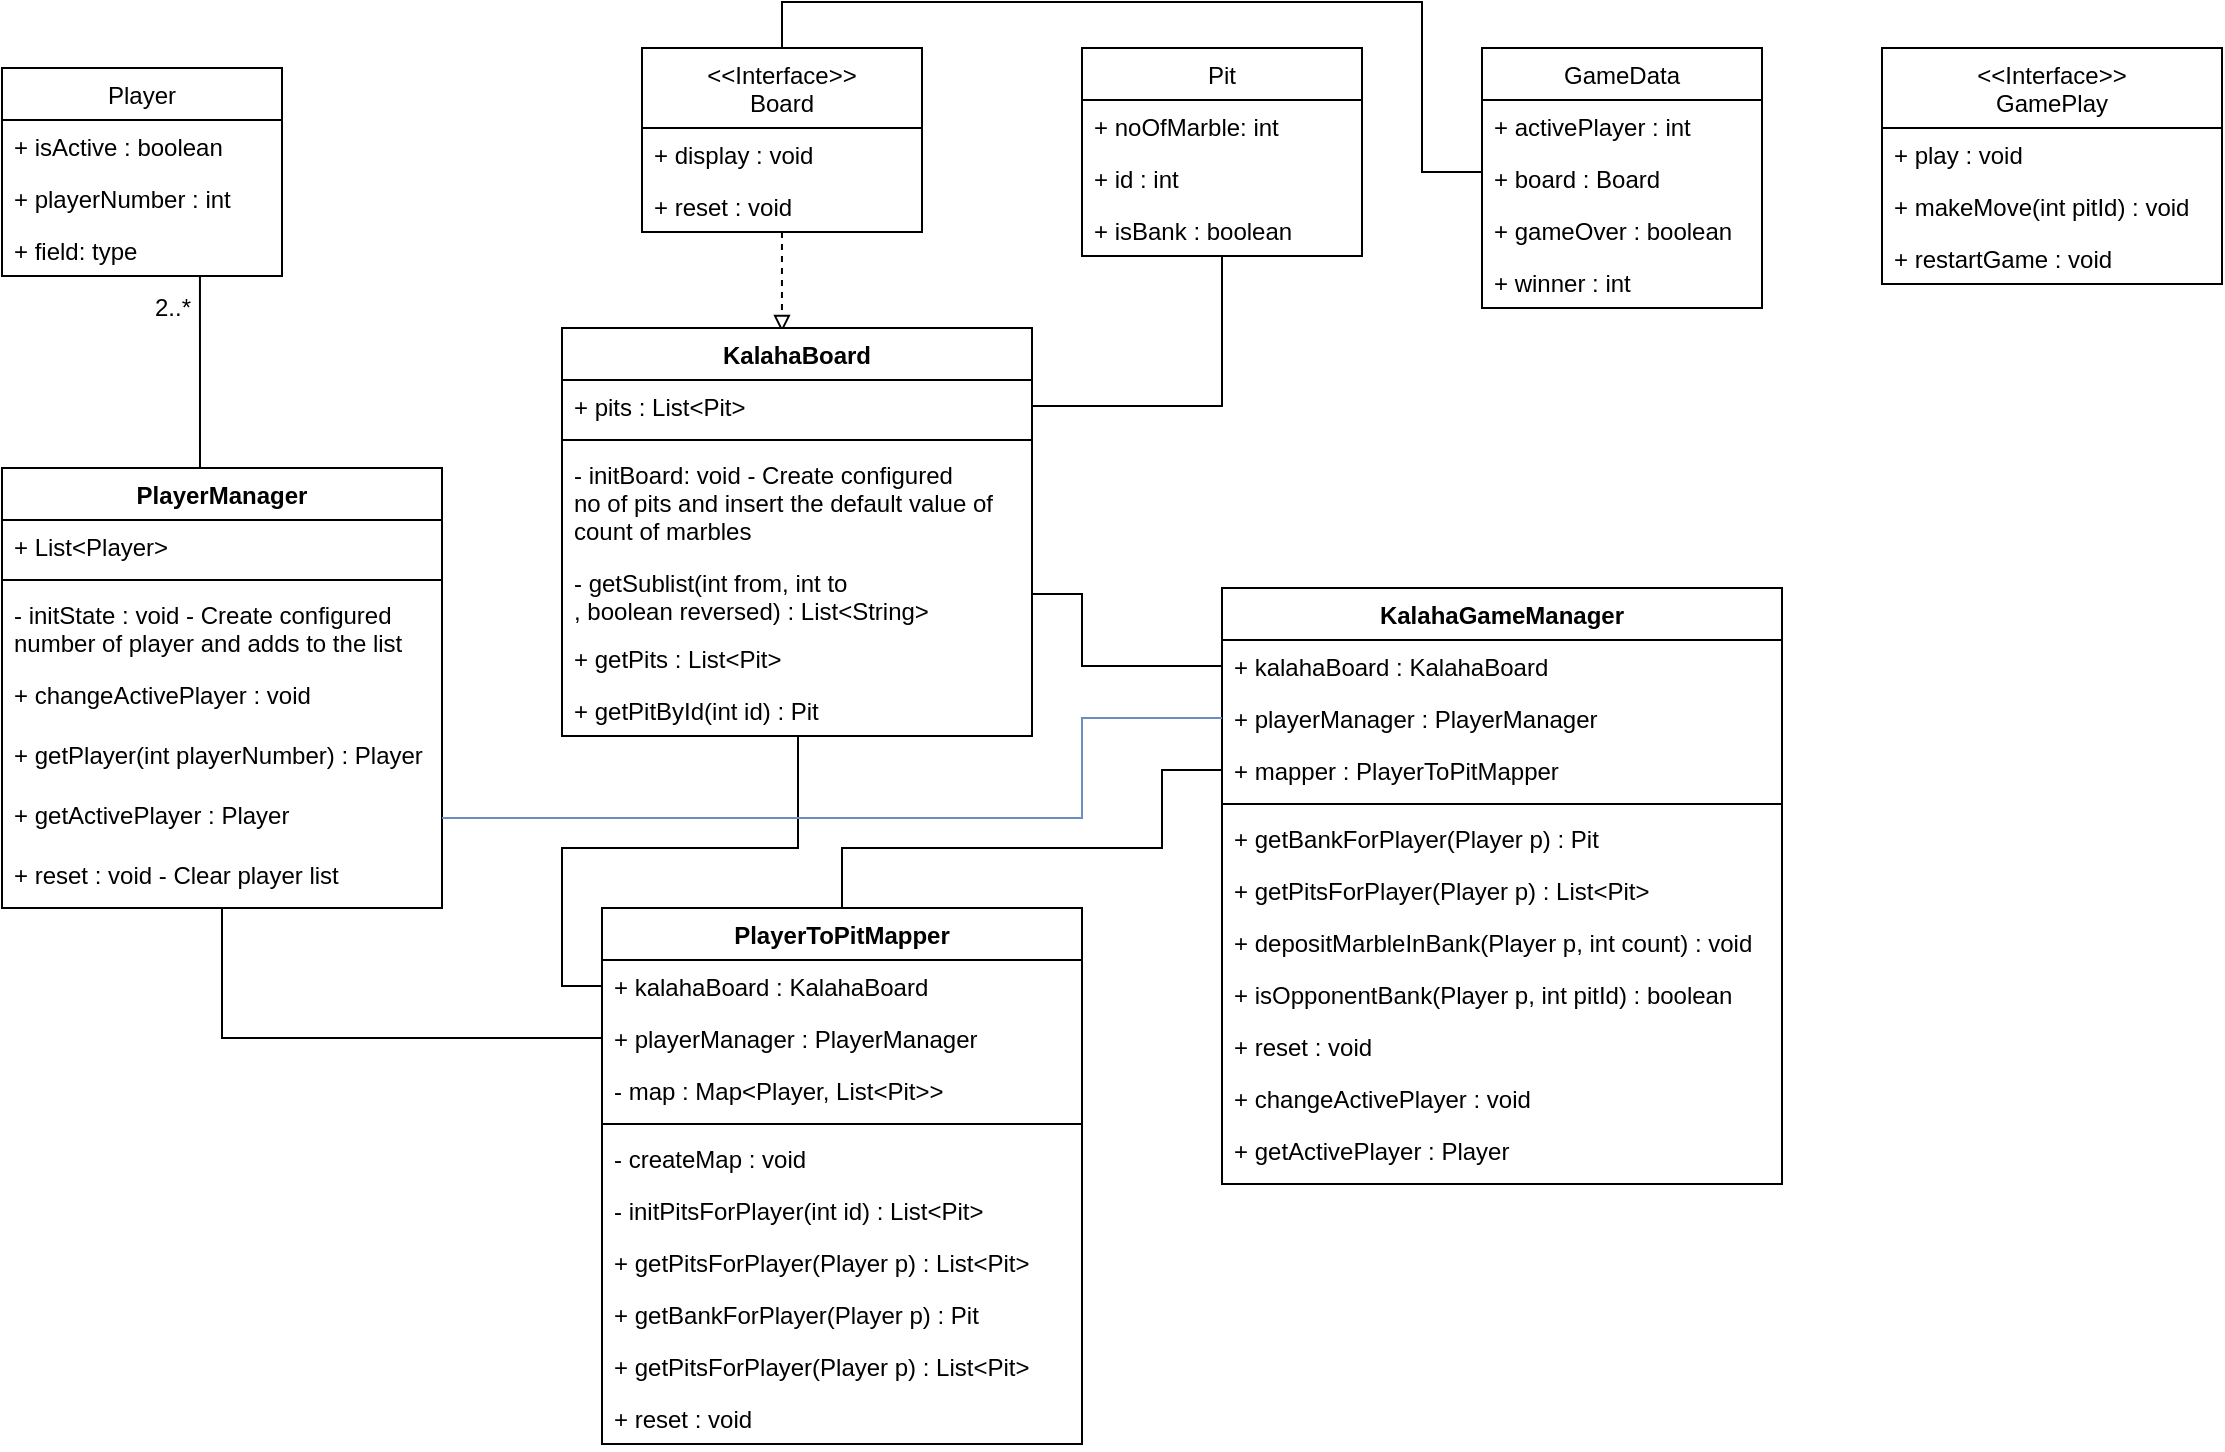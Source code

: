<mxfile version="14.1.3" type="github">
  <diagram id="1z8tBnPE8HUcG6SX-IKS" name="Page-1">
    <mxGraphModel dx="1426" dy="778" grid="1" gridSize="10" guides="1" tooltips="1" connect="1" arrows="1" fold="1" page="1" pageScale="1" pageWidth="1920" pageHeight="1200" math="0" shadow="0">
      <root>
        <mxCell id="0" />
        <mxCell id="1" parent="0" />
        <mxCell id="aZ0oGPoDtUR175sm9fd1-1" value="Pit" style="swimlane;fontStyle=0;childLayout=stackLayout;horizontal=1;startSize=26;fillColor=none;horizontalStack=0;resizeParent=1;resizeParentMax=0;resizeLast=0;collapsible=1;marginBottom=0;" parent="1" vertex="1">
          <mxGeometry x="560" y="40" width="140" height="104" as="geometry" />
        </mxCell>
        <mxCell id="aZ0oGPoDtUR175sm9fd1-2" value="+ noOfMarble: int" style="text;strokeColor=none;fillColor=none;align=left;verticalAlign=top;spacingLeft=4;spacingRight=4;overflow=hidden;rotatable=0;points=[[0,0.5],[1,0.5]];portConstraint=eastwest;" parent="aZ0oGPoDtUR175sm9fd1-1" vertex="1">
          <mxGeometry y="26" width="140" height="26" as="geometry" />
        </mxCell>
        <mxCell id="aZ0oGPoDtUR175sm9fd1-3" value="+ id : int" style="text;strokeColor=none;fillColor=none;align=left;verticalAlign=top;spacingLeft=4;spacingRight=4;overflow=hidden;rotatable=0;points=[[0,0.5],[1,0.5]];portConstraint=eastwest;" parent="aZ0oGPoDtUR175sm9fd1-1" vertex="1">
          <mxGeometry y="52" width="140" height="26" as="geometry" />
        </mxCell>
        <mxCell id="aZ0oGPoDtUR175sm9fd1-4" value="+ isBank : boolean" style="text;strokeColor=none;fillColor=none;align=left;verticalAlign=top;spacingLeft=4;spacingRight=4;overflow=hidden;rotatable=0;points=[[0,0.5],[1,0.5]];portConstraint=eastwest;" parent="aZ0oGPoDtUR175sm9fd1-1" vertex="1">
          <mxGeometry y="78" width="140" height="26" as="geometry" />
        </mxCell>
        <mxCell id="aZ0oGPoDtUR175sm9fd1-5" value="Player" style="swimlane;fontStyle=0;childLayout=stackLayout;horizontal=1;startSize=26;fillColor=none;horizontalStack=0;resizeParent=1;resizeParentMax=0;resizeLast=0;collapsible=1;marginBottom=0;" parent="1" vertex="1">
          <mxGeometry x="20" y="50" width="140" height="104" as="geometry" />
        </mxCell>
        <mxCell id="aZ0oGPoDtUR175sm9fd1-6" value="+ isActive : boolean" style="text;strokeColor=none;fillColor=none;align=left;verticalAlign=top;spacingLeft=4;spacingRight=4;overflow=hidden;rotatable=0;points=[[0,0.5],[1,0.5]];portConstraint=eastwest;" parent="aZ0oGPoDtUR175sm9fd1-5" vertex="1">
          <mxGeometry y="26" width="140" height="26" as="geometry" />
        </mxCell>
        <mxCell id="aZ0oGPoDtUR175sm9fd1-7" value="+ playerNumber : int" style="text;strokeColor=none;fillColor=none;align=left;verticalAlign=top;spacingLeft=4;spacingRight=4;overflow=hidden;rotatable=0;points=[[0,0.5],[1,0.5]];portConstraint=eastwest;" parent="aZ0oGPoDtUR175sm9fd1-5" vertex="1">
          <mxGeometry y="52" width="140" height="26" as="geometry" />
        </mxCell>
        <mxCell id="aZ0oGPoDtUR175sm9fd1-8" value="+ field: type" style="text;strokeColor=none;fillColor=none;align=left;verticalAlign=top;spacingLeft=4;spacingRight=4;overflow=hidden;rotatable=0;points=[[0,0.5],[1,0.5]];portConstraint=eastwest;" parent="aZ0oGPoDtUR175sm9fd1-5" vertex="1">
          <mxGeometry y="78" width="140" height="26" as="geometry" />
        </mxCell>
        <mxCell id="aZ0oGPoDtUR175sm9fd1-17" value="PlayerManager" style="swimlane;fontStyle=1;align=center;verticalAlign=top;childLayout=stackLayout;horizontal=1;startSize=26;horizontalStack=0;resizeParent=1;resizeParentMax=0;resizeLast=0;collapsible=1;marginBottom=0;" parent="1" vertex="1">
          <mxGeometry x="20" y="250" width="220" height="220" as="geometry" />
        </mxCell>
        <mxCell id="aZ0oGPoDtUR175sm9fd1-18" value="+ List&lt;Player&gt;" style="text;strokeColor=none;fillColor=none;align=left;verticalAlign=top;spacingLeft=4;spacingRight=4;overflow=hidden;rotatable=0;points=[[0,0.5],[1,0.5]];portConstraint=eastwest;" parent="aZ0oGPoDtUR175sm9fd1-17" vertex="1">
          <mxGeometry y="26" width="220" height="26" as="geometry" />
        </mxCell>
        <mxCell id="aZ0oGPoDtUR175sm9fd1-19" value="" style="line;strokeWidth=1;fillColor=none;align=left;verticalAlign=middle;spacingTop=-1;spacingLeft=3;spacingRight=3;rotatable=0;labelPosition=right;points=[];portConstraint=eastwest;" parent="aZ0oGPoDtUR175sm9fd1-17" vertex="1">
          <mxGeometry y="52" width="220" height="8" as="geometry" />
        </mxCell>
        <mxCell id="26quY8ARz-pxYzHnNiCL-6" value="- initState : void - Create configured&#xa;number of player and adds to the list" style="text;strokeColor=none;fillColor=none;align=left;verticalAlign=top;spacingLeft=4;spacingRight=4;overflow=hidden;rotatable=0;points=[[0,0.5],[1,0.5]];portConstraint=eastwest;" vertex="1" parent="aZ0oGPoDtUR175sm9fd1-17">
          <mxGeometry y="60" width="220" height="40" as="geometry" />
        </mxCell>
        <mxCell id="aZ0oGPoDtUR175sm9fd1-20" value="+ changeActivePlayer : void&#xa;" style="text;strokeColor=none;fillColor=none;align=left;verticalAlign=top;spacingLeft=4;spacingRight=4;overflow=hidden;rotatable=0;points=[[0,0.5],[1,0.5]];portConstraint=eastwest;rounded=0;" parent="aZ0oGPoDtUR175sm9fd1-17" vertex="1">
          <mxGeometry y="100" width="220" height="30" as="geometry" />
        </mxCell>
        <mxCell id="26quY8ARz-pxYzHnNiCL-9" value="+ getPlayer(int playerNumber) : Player&#xa;" style="text;strokeColor=none;fillColor=none;align=left;verticalAlign=top;spacingLeft=4;spacingRight=4;overflow=hidden;rotatable=0;points=[[0,0.5],[1,0.5]];portConstraint=eastwest;rounded=0;" vertex="1" parent="aZ0oGPoDtUR175sm9fd1-17">
          <mxGeometry y="130" width="220" height="30" as="geometry" />
        </mxCell>
        <mxCell id="26quY8ARz-pxYzHnNiCL-11" value="+ getActivePlayer : Player&#xa;" style="text;strokeColor=none;fillColor=none;align=left;verticalAlign=top;spacingLeft=4;spacingRight=4;overflow=hidden;rotatable=0;points=[[0,0.5],[1,0.5]];portConstraint=eastwest;rounded=0;" vertex="1" parent="aZ0oGPoDtUR175sm9fd1-17">
          <mxGeometry y="160" width="220" height="30" as="geometry" />
        </mxCell>
        <mxCell id="26quY8ARz-pxYzHnNiCL-10" value="+ reset : void - Clear player list" style="text;strokeColor=none;fillColor=none;align=left;verticalAlign=top;spacingLeft=4;spacingRight=4;overflow=hidden;rotatable=0;points=[[0,0.5],[1,0.5]];portConstraint=eastwest;rounded=0;" vertex="1" parent="aZ0oGPoDtUR175sm9fd1-17">
          <mxGeometry y="190" width="220" height="30" as="geometry" />
        </mxCell>
        <mxCell id="26quY8ARz-pxYzHnNiCL-7" value="&lt;br&gt;&lt;br&gt;&lt;br&gt;&lt;br&gt;&lt;br&gt;" style="text;html=1;align=center;verticalAlign=middle;resizable=0;points=[];autosize=1;" vertex="1" parent="1">
          <mxGeometry x="670" y="300" width="20" height="80" as="geometry" />
        </mxCell>
        <mxCell id="26quY8ARz-pxYzHnNiCL-19" value="" style="group" vertex="1" connectable="0" parent="1">
          <mxGeometry x="80" y="160" width="40" height="90" as="geometry" />
        </mxCell>
        <mxCell id="26quY8ARz-pxYzHnNiCL-16" style="edgeStyle=orthogonalEdgeStyle;rounded=0;orthogonalLoop=1;jettySize=auto;html=1;exitX=0.5;exitY=0;exitDx=0;exitDy=0;endArrow=none;endFill=0;entryX=0.707;entryY=1;entryDx=0;entryDy=0;entryPerimeter=0;strokeWidth=1;" edge="1" parent="26quY8ARz-pxYzHnNiCL-19" source="aZ0oGPoDtUR175sm9fd1-17" target="aZ0oGPoDtUR175sm9fd1-8">
          <mxGeometry relative="1" as="geometry">
            <mxPoint x="200" y="10" as="targetPoint" />
            <Array as="points">
              <mxPoint x="10" y="90" />
              <mxPoint y="90" />
            </Array>
          </mxGeometry>
        </mxCell>
        <mxCell id="26quY8ARz-pxYzHnNiCL-17" value="2..*" style="text;html=1;align=center;verticalAlign=middle;resizable=0;points=[];autosize=1;" vertex="1" parent="26quY8ARz-pxYzHnNiCL-19">
          <mxGeometry x="10" width="30" height="20" as="geometry" />
        </mxCell>
        <mxCell id="26quY8ARz-pxYzHnNiCL-20" value="" style="group" vertex="1" connectable="0" parent="1">
          <mxGeometry x="300" y="40" width="280" height="344" as="geometry" />
        </mxCell>
        <mxCell id="26quY8ARz-pxYzHnNiCL-60" style="edgeStyle=orthogonalEdgeStyle;rounded=0;orthogonalLoop=1;jettySize=auto;html=1;entryX=0.468;entryY=0.01;entryDx=0;entryDy=0;entryPerimeter=0;endArrow=block;endFill=0;strokeWidth=1;dashed=1;" edge="1" parent="26quY8ARz-pxYzHnNiCL-20" source="26quY8ARz-pxYzHnNiCL-1" target="26quY8ARz-pxYzHnNiCL-51">
          <mxGeometry relative="1" as="geometry" />
        </mxCell>
        <mxCell id="26quY8ARz-pxYzHnNiCL-1" value="&lt;&lt;Interface&gt;&gt;&#xa;Board" style="swimlane;fontStyle=0;childLayout=stackLayout;horizontal=1;startSize=40;fillColor=none;horizontalStack=0;resizeParent=1;resizeParentMax=0;resizeLast=0;collapsible=1;marginBottom=0;rounded=0;" vertex="1" parent="26quY8ARz-pxYzHnNiCL-20">
          <mxGeometry x="40" width="140" height="92" as="geometry" />
        </mxCell>
        <mxCell id="26quY8ARz-pxYzHnNiCL-2" value="+ display : void" style="text;strokeColor=none;fillColor=none;align=left;verticalAlign=top;spacingLeft=4;spacingRight=4;overflow=hidden;rotatable=0;points=[[0,0.5],[1,0.5]];portConstraint=eastwest;" vertex="1" parent="26quY8ARz-pxYzHnNiCL-1">
          <mxGeometry y="40" width="140" height="26" as="geometry" />
        </mxCell>
        <mxCell id="26quY8ARz-pxYzHnNiCL-3" value="+ reset : void" style="text;strokeColor=none;fillColor=none;align=left;verticalAlign=top;spacingLeft=4;spacingRight=4;overflow=hidden;rotatable=0;points=[[0,0.5],[1,0.5]];portConstraint=eastwest;" vertex="1" parent="26quY8ARz-pxYzHnNiCL-1">
          <mxGeometry y="66" width="140" height="26" as="geometry" />
        </mxCell>
        <mxCell id="26quY8ARz-pxYzHnNiCL-51" value="KalahaBoard" style="swimlane;fontStyle=1;align=center;verticalAlign=top;childLayout=stackLayout;horizontal=1;startSize=26;horizontalStack=0;resizeParent=1;resizeParentMax=0;resizeLast=0;collapsible=1;marginBottom=0;rounded=0;" vertex="1" parent="26quY8ARz-pxYzHnNiCL-20">
          <mxGeometry y="140" width="235" height="204" as="geometry" />
        </mxCell>
        <mxCell id="26quY8ARz-pxYzHnNiCL-52" value="+ pits : List&lt;Pit&gt;" style="text;strokeColor=none;fillColor=none;align=left;verticalAlign=top;spacingLeft=4;spacingRight=4;overflow=hidden;rotatable=0;points=[[0,0.5],[1,0.5]];portConstraint=eastwest;" vertex="1" parent="26quY8ARz-pxYzHnNiCL-51">
          <mxGeometry y="26" width="235" height="26" as="geometry" />
        </mxCell>
        <mxCell id="26quY8ARz-pxYzHnNiCL-53" value="" style="line;strokeWidth=1;fillColor=none;align=left;verticalAlign=middle;spacingTop=-1;spacingLeft=3;spacingRight=3;rotatable=0;labelPosition=right;points=[];portConstraint=eastwest;" vertex="1" parent="26quY8ARz-pxYzHnNiCL-51">
          <mxGeometry y="52" width="235" height="8" as="geometry" />
        </mxCell>
        <mxCell id="26quY8ARz-pxYzHnNiCL-13" value="- initBoard: void - Create configured &#xa;no of pits and insert the default value of&#xa;count of marbles" style="text;strokeColor=none;fillColor=none;align=left;verticalAlign=top;spacingLeft=4;spacingRight=4;overflow=hidden;rotatable=0;points=[[0,0.5],[1,0.5]];portConstraint=eastwest;" vertex="1" parent="26quY8ARz-pxYzHnNiCL-51">
          <mxGeometry y="60" width="235" height="54" as="geometry" />
        </mxCell>
        <mxCell id="26quY8ARz-pxYzHnNiCL-23" value="- getSublist(int from, int to&#xa;, boolean reversed) : List&lt;String&gt;" style="text;strokeColor=none;fillColor=none;align=left;verticalAlign=top;spacingLeft=4;spacingRight=4;overflow=hidden;rotatable=0;points=[[0,0.5],[1,0.5]];portConstraint=eastwest;" vertex="1" parent="26quY8ARz-pxYzHnNiCL-51">
          <mxGeometry y="114" width="235" height="38" as="geometry" />
        </mxCell>
        <mxCell id="26quY8ARz-pxYzHnNiCL-18" value="+ getPits : List&lt;Pit&gt;" style="text;strokeColor=none;fillColor=none;align=left;verticalAlign=top;spacingLeft=4;spacingRight=4;overflow=hidden;rotatable=0;points=[[0,0.5],[1,0.5]];portConstraint=eastwest;" vertex="1" parent="26quY8ARz-pxYzHnNiCL-51">
          <mxGeometry y="152" width="235" height="26" as="geometry" />
        </mxCell>
        <mxCell id="26quY8ARz-pxYzHnNiCL-14" value="+ getPitById(int id) : Pit" style="text;strokeColor=none;fillColor=none;align=left;verticalAlign=top;spacingLeft=4;spacingRight=4;overflow=hidden;rotatable=0;points=[[0,0.5],[1,0.5]];portConstraint=eastwest;" vertex="1" parent="26quY8ARz-pxYzHnNiCL-51">
          <mxGeometry y="178" width="235" height="26" as="geometry" />
        </mxCell>
        <mxCell id="26quY8ARz-pxYzHnNiCL-21" style="edgeStyle=orthogonalEdgeStyle;rounded=0;orthogonalLoop=1;jettySize=auto;html=1;exitX=1;exitY=0.5;exitDx=0;exitDy=0;endArrow=none;endFill=0;strokeWidth=1;" edge="1" parent="1" source="26quY8ARz-pxYzHnNiCL-52" target="aZ0oGPoDtUR175sm9fd1-1">
          <mxGeometry relative="1" as="geometry">
            <mxPoint x="630" y="150" as="targetPoint" />
          </mxGeometry>
        </mxCell>
        <mxCell id="xh2JLI1epuZdckL_BKK_-23" style="edgeStyle=orthogonalEdgeStyle;rounded=0;orthogonalLoop=1;jettySize=auto;html=1;exitX=0.5;exitY=0;exitDx=0;exitDy=0;entryX=0;entryY=0.5;entryDx=0;entryDy=0;endArrow=none;endFill=0;strokeWidth=1;" edge="1" parent="1" source="26quY8ARz-pxYzHnNiCL-28" target="xh2JLI1epuZdckL_BKK_-11">
          <mxGeometry relative="1" as="geometry">
            <Array as="points">
              <mxPoint x="440" y="440" />
              <mxPoint x="600" y="440" />
              <mxPoint x="600" y="401" />
            </Array>
          </mxGeometry>
        </mxCell>
        <mxCell id="26quY8ARz-pxYzHnNiCL-28" value="PlayerToPitMapper" style="swimlane;fontStyle=1;align=center;verticalAlign=top;childLayout=stackLayout;horizontal=1;startSize=26;horizontalStack=0;resizeParent=1;resizeParentMax=0;resizeLast=0;collapsible=1;marginBottom=0;rounded=0;" vertex="1" parent="1">
          <mxGeometry x="320" y="470" width="240" height="268" as="geometry" />
        </mxCell>
        <mxCell id="26quY8ARz-pxYzHnNiCL-29" value="+ kalahaBoard : KalahaBoard" style="text;strokeColor=none;fillColor=none;align=left;verticalAlign=top;spacingLeft=4;spacingRight=4;overflow=hidden;rotatable=0;points=[[0,0.5],[1,0.5]];portConstraint=eastwest;" vertex="1" parent="26quY8ARz-pxYzHnNiCL-28">
          <mxGeometry y="26" width="240" height="26" as="geometry" />
        </mxCell>
        <mxCell id="26quY8ARz-pxYzHnNiCL-26" value="+ playerManager : PlayerManager" style="text;strokeColor=none;fillColor=none;align=left;verticalAlign=top;spacingLeft=4;spacingRight=4;overflow=hidden;rotatable=0;points=[[0,0.5],[1,0.5]];portConstraint=eastwest;" vertex="1" parent="26quY8ARz-pxYzHnNiCL-28">
          <mxGeometry y="52" width="240" height="26" as="geometry" />
        </mxCell>
        <mxCell id="26quY8ARz-pxYzHnNiCL-27" value="- map : Map&lt;Player, List&lt;Pit&gt;&gt;" style="text;strokeColor=none;fillColor=none;align=left;verticalAlign=top;spacingLeft=4;spacingRight=4;overflow=hidden;rotatable=0;points=[[0,0.5],[1,0.5]];portConstraint=eastwest;" vertex="1" parent="26quY8ARz-pxYzHnNiCL-28">
          <mxGeometry y="78" width="240" height="26" as="geometry" />
        </mxCell>
        <mxCell id="26quY8ARz-pxYzHnNiCL-30" value="" style="line;strokeWidth=1;fillColor=none;align=left;verticalAlign=middle;spacingTop=-1;spacingLeft=3;spacingRight=3;rotatable=0;labelPosition=right;points=[];portConstraint=eastwest;" vertex="1" parent="26quY8ARz-pxYzHnNiCL-28">
          <mxGeometry y="104" width="240" height="8" as="geometry" />
        </mxCell>
        <mxCell id="26quY8ARz-pxYzHnNiCL-31" value="- createMap : void" style="text;strokeColor=none;fillColor=none;align=left;verticalAlign=top;spacingLeft=4;spacingRight=4;overflow=hidden;rotatable=0;points=[[0,0.5],[1,0.5]];portConstraint=eastwest;" vertex="1" parent="26quY8ARz-pxYzHnNiCL-28">
          <mxGeometry y="112" width="240" height="26" as="geometry" />
        </mxCell>
        <mxCell id="26quY8ARz-pxYzHnNiCL-39" value="- initPitsForPlayer(int id) : List&lt;Pit&gt;" style="text;strokeColor=none;fillColor=none;align=left;verticalAlign=top;spacingLeft=4;spacingRight=4;overflow=hidden;rotatable=0;points=[[0,0.5],[1,0.5]];portConstraint=eastwest;" vertex="1" parent="26quY8ARz-pxYzHnNiCL-28">
          <mxGeometry y="138" width="240" height="26" as="geometry" />
        </mxCell>
        <mxCell id="26quY8ARz-pxYzHnNiCL-40" value="+ getPitsForPlayer(Player p) : List&lt;Pit&gt;" style="text;strokeColor=none;fillColor=none;align=left;verticalAlign=top;spacingLeft=4;spacingRight=4;overflow=hidden;rotatable=0;points=[[0,0.5],[1,0.5]];portConstraint=eastwest;" vertex="1" parent="26quY8ARz-pxYzHnNiCL-28">
          <mxGeometry y="164" width="240" height="26" as="geometry" />
        </mxCell>
        <mxCell id="26quY8ARz-pxYzHnNiCL-42" value="+ getBankForPlayer(Player p) : Pit" style="text;strokeColor=none;fillColor=none;align=left;verticalAlign=top;spacingLeft=4;spacingRight=4;overflow=hidden;rotatable=0;points=[[0,0.5],[1,0.5]];portConstraint=eastwest;" vertex="1" parent="26quY8ARz-pxYzHnNiCL-28">
          <mxGeometry y="190" width="240" height="26" as="geometry" />
        </mxCell>
        <mxCell id="26quY8ARz-pxYzHnNiCL-41" value="+ getPitsForPlayer(Player p) : List&lt;Pit&gt;" style="text;strokeColor=none;fillColor=none;align=left;verticalAlign=top;spacingLeft=4;spacingRight=4;overflow=hidden;rotatable=0;points=[[0,0.5],[1,0.5]];portConstraint=eastwest;" vertex="1" parent="26quY8ARz-pxYzHnNiCL-28">
          <mxGeometry y="216" width="240" height="26" as="geometry" />
        </mxCell>
        <mxCell id="26quY8ARz-pxYzHnNiCL-43" value="+ reset : void" style="text;strokeColor=none;fillColor=none;align=left;verticalAlign=top;spacingLeft=4;spacingRight=4;overflow=hidden;rotatable=0;points=[[0,0.5],[1,0.5]];portConstraint=eastwest;" vertex="1" parent="26quY8ARz-pxYzHnNiCL-28">
          <mxGeometry y="242" width="240" height="26" as="geometry" />
        </mxCell>
        <mxCell id="26quY8ARz-pxYzHnNiCL-44" style="edgeStyle=orthogonalEdgeStyle;rounded=0;orthogonalLoop=1;jettySize=auto;html=1;exitX=0;exitY=0.5;exitDx=0;exitDy=0;endArrow=none;endFill=0;strokeWidth=1;" edge="1" parent="1" source="26quY8ARz-pxYzHnNiCL-26" target="aZ0oGPoDtUR175sm9fd1-17">
          <mxGeometry relative="1" as="geometry" />
        </mxCell>
        <mxCell id="26quY8ARz-pxYzHnNiCL-46" style="edgeStyle=orthogonalEdgeStyle;rounded=0;orthogonalLoop=1;jettySize=auto;html=1;endArrow=none;endFill=0;strokeWidth=1;" edge="1" parent="1" source="26quY8ARz-pxYzHnNiCL-29" target="26quY8ARz-pxYzHnNiCL-51">
          <mxGeometry relative="1" as="geometry">
            <mxPoint x="407" y="400" as="targetPoint" />
            <Array as="points">
              <mxPoint x="300" y="509" />
              <mxPoint x="300" y="440" />
              <mxPoint x="418" y="440" />
            </Array>
          </mxGeometry>
        </mxCell>
        <mxCell id="26quY8ARz-pxYzHnNiCL-55" value="&lt;&lt;Interface&gt;&gt;&#xa;GamePlay" style="swimlane;fontStyle=0;childLayout=stackLayout;horizontal=1;startSize=40;fillColor=none;horizontalStack=0;resizeParent=1;resizeParentMax=0;resizeLast=0;collapsible=1;marginBottom=0;rounded=0;" vertex="1" parent="1">
          <mxGeometry x="960" y="40" width="170" height="118" as="geometry" />
        </mxCell>
        <mxCell id="26quY8ARz-pxYzHnNiCL-56" value="+ play : void" style="text;strokeColor=none;fillColor=none;align=left;verticalAlign=top;spacingLeft=4;spacingRight=4;overflow=hidden;rotatable=0;points=[[0,0.5],[1,0.5]];portConstraint=eastwest;" vertex="1" parent="26quY8ARz-pxYzHnNiCL-55">
          <mxGeometry y="40" width="170" height="26" as="geometry" />
        </mxCell>
        <mxCell id="26quY8ARz-pxYzHnNiCL-57" value="+ makeMove(int pitId) : void" style="text;strokeColor=none;fillColor=none;align=left;verticalAlign=top;spacingLeft=4;spacingRight=4;overflow=hidden;rotatable=0;points=[[0,0.5],[1,0.5]];portConstraint=eastwest;" vertex="1" parent="26quY8ARz-pxYzHnNiCL-55">
          <mxGeometry y="66" width="170" height="26" as="geometry" />
        </mxCell>
        <mxCell id="26quY8ARz-pxYzHnNiCL-58" value="+ restartGame : void" style="text;strokeColor=none;fillColor=none;align=left;verticalAlign=top;spacingLeft=4;spacingRight=4;overflow=hidden;rotatable=0;points=[[0,0.5],[1,0.5]];portConstraint=eastwest;" vertex="1" parent="26quY8ARz-pxYzHnNiCL-55">
          <mxGeometry y="92" width="170" height="26" as="geometry" />
        </mxCell>
        <mxCell id="xh2JLI1epuZdckL_BKK_-1" value="GameData" style="swimlane;fontStyle=0;childLayout=stackLayout;horizontal=1;startSize=26;fillColor=none;horizontalStack=0;resizeParent=1;resizeParentMax=0;resizeLast=0;collapsible=1;marginBottom=0;rounded=0;" vertex="1" parent="1">
          <mxGeometry x="760" y="40" width="140" height="130" as="geometry" />
        </mxCell>
        <mxCell id="xh2JLI1epuZdckL_BKK_-2" value="+ activePlayer : int" style="text;strokeColor=none;fillColor=none;align=left;verticalAlign=top;spacingLeft=4;spacingRight=4;overflow=hidden;rotatable=0;points=[[0,0.5],[1,0.5]];portConstraint=eastwest;" vertex="1" parent="xh2JLI1epuZdckL_BKK_-1">
          <mxGeometry y="26" width="140" height="26" as="geometry" />
        </mxCell>
        <mxCell id="xh2JLI1epuZdckL_BKK_-3" value="+ board : Board" style="text;strokeColor=none;fillColor=none;align=left;verticalAlign=top;spacingLeft=4;spacingRight=4;overflow=hidden;rotatable=0;points=[[0,0.5],[1,0.5]];portConstraint=eastwest;" vertex="1" parent="xh2JLI1epuZdckL_BKK_-1">
          <mxGeometry y="52" width="140" height="26" as="geometry" />
        </mxCell>
        <mxCell id="xh2JLI1epuZdckL_BKK_-4" value="+ gameOver : boolean" style="text;strokeColor=none;fillColor=none;align=left;verticalAlign=top;spacingLeft=4;spacingRight=4;overflow=hidden;rotatable=0;points=[[0,0.5],[1,0.5]];portConstraint=eastwest;" vertex="1" parent="xh2JLI1epuZdckL_BKK_-1">
          <mxGeometry y="78" width="140" height="26" as="geometry" />
        </mxCell>
        <mxCell id="xh2JLI1epuZdckL_BKK_-5" value="+ winner : int" style="text;strokeColor=none;fillColor=none;align=left;verticalAlign=top;spacingLeft=4;spacingRight=4;overflow=hidden;rotatable=0;points=[[0,0.5],[1,0.5]];portConstraint=eastwest;" vertex="1" parent="xh2JLI1epuZdckL_BKK_-1">
          <mxGeometry y="104" width="140" height="26" as="geometry" />
        </mxCell>
        <mxCell id="xh2JLI1epuZdckL_BKK_-6" style="edgeStyle=orthogonalEdgeStyle;rounded=0;orthogonalLoop=1;jettySize=auto;html=1;entryX=0;entryY=0.5;entryDx=0;entryDy=0;endArrow=none;endFill=0;strokeWidth=1;" edge="1" parent="1" source="26quY8ARz-pxYzHnNiCL-1" target="xh2JLI1epuZdckL_BKK_-3">
          <mxGeometry x="220" y="17" as="geometry">
            <Array as="points">
              <mxPoint x="410" y="17" />
              <mxPoint x="730" y="17" />
              <mxPoint x="730" y="102" />
            </Array>
          </mxGeometry>
        </mxCell>
        <mxCell id="xh2JLI1epuZdckL_BKK_-8" value="KalahaGameManager" style="swimlane;fontStyle=1;align=center;verticalAlign=top;childLayout=stackLayout;horizontal=1;startSize=26;horizontalStack=0;resizeParent=1;resizeParentMax=0;resizeLast=0;collapsible=1;marginBottom=0;rounded=0;" vertex="1" parent="1">
          <mxGeometry x="630" y="310" width="280" height="298" as="geometry" />
        </mxCell>
        <mxCell id="xh2JLI1epuZdckL_BKK_-9" value="+ kalahaBoard : KalahaBoard" style="text;strokeColor=none;fillColor=none;align=left;verticalAlign=top;spacingLeft=4;spacingRight=4;overflow=hidden;rotatable=0;points=[[0,0.5],[1,0.5]];portConstraint=eastwest;" vertex="1" parent="xh2JLI1epuZdckL_BKK_-8">
          <mxGeometry y="26" width="280" height="26" as="geometry" />
        </mxCell>
        <mxCell id="xh2JLI1epuZdckL_BKK_-10" value="+ playerManager : PlayerManager" style="text;strokeColor=none;fillColor=none;align=left;verticalAlign=top;spacingLeft=4;spacingRight=4;overflow=hidden;rotatable=0;points=[[0,0.5],[1,0.5]];portConstraint=eastwest;" vertex="1" parent="xh2JLI1epuZdckL_BKK_-8">
          <mxGeometry y="52" width="280" height="26" as="geometry" />
        </mxCell>
        <mxCell id="xh2JLI1epuZdckL_BKK_-11" value="+ mapper : PlayerToPitMapper" style="text;strokeColor=none;fillColor=none;align=left;verticalAlign=top;spacingLeft=4;spacingRight=4;overflow=hidden;rotatable=0;points=[[0,0.5],[1,0.5]];portConstraint=eastwest;" vertex="1" parent="xh2JLI1epuZdckL_BKK_-8">
          <mxGeometry y="78" width="280" height="26" as="geometry" />
        </mxCell>
        <mxCell id="xh2JLI1epuZdckL_BKK_-12" value="" style="line;strokeWidth=1;fillColor=none;align=left;verticalAlign=middle;spacingTop=-1;spacingLeft=3;spacingRight=3;rotatable=0;labelPosition=right;points=[];portConstraint=eastwest;" vertex="1" parent="xh2JLI1epuZdckL_BKK_-8">
          <mxGeometry y="104" width="280" height="8" as="geometry" />
        </mxCell>
        <mxCell id="xh2JLI1epuZdckL_BKK_-16" value="+ getBankForPlayer(Player p) : Pit" style="text;strokeColor=none;fillColor=none;align=left;verticalAlign=top;spacingLeft=4;spacingRight=4;overflow=hidden;rotatable=0;points=[[0,0.5],[1,0.5]];portConstraint=eastwest;" vertex="1" parent="xh2JLI1epuZdckL_BKK_-8">
          <mxGeometry y="112" width="280" height="26" as="geometry" />
        </mxCell>
        <mxCell id="xh2JLI1epuZdckL_BKK_-15" value="+ getPitsForPlayer(Player p) : List&lt;Pit&gt;" style="text;strokeColor=none;fillColor=none;align=left;verticalAlign=top;spacingLeft=4;spacingRight=4;overflow=hidden;rotatable=0;points=[[0,0.5],[1,0.5]];portConstraint=eastwest;" vertex="1" parent="xh2JLI1epuZdckL_BKK_-8">
          <mxGeometry y="138" width="280" height="26" as="geometry" />
        </mxCell>
        <mxCell id="xh2JLI1epuZdckL_BKK_-13" value="+ depositMarbleInBank(Player p, int count) : void" style="text;strokeColor=none;fillColor=none;align=left;verticalAlign=top;spacingLeft=4;spacingRight=4;overflow=hidden;rotatable=0;points=[[0,0.5],[1,0.5]];portConstraint=eastwest;" vertex="1" parent="xh2JLI1epuZdckL_BKK_-8">
          <mxGeometry y="164" width="280" height="26" as="geometry" />
        </mxCell>
        <mxCell id="xh2JLI1epuZdckL_BKK_-14" value="+ isOpponentBank(Player p, int pitId) : boolean" style="text;strokeColor=none;fillColor=none;align=left;verticalAlign=top;spacingLeft=4;spacingRight=4;overflow=hidden;rotatable=0;points=[[0,0.5],[1,0.5]];portConstraint=eastwest;" vertex="1" parent="xh2JLI1epuZdckL_BKK_-8">
          <mxGeometry y="190" width="280" height="26" as="geometry" />
        </mxCell>
        <mxCell id="xh2JLI1epuZdckL_BKK_-18" value="+ reset : void" style="text;strokeColor=none;fillColor=none;align=left;verticalAlign=top;spacingLeft=4;spacingRight=4;overflow=hidden;rotatable=0;points=[[0,0.5],[1,0.5]];portConstraint=eastwest;" vertex="1" parent="xh2JLI1epuZdckL_BKK_-8">
          <mxGeometry y="216" width="280" height="26" as="geometry" />
        </mxCell>
        <mxCell id="xh2JLI1epuZdckL_BKK_-17" value="+ changeActivePlayer : void" style="text;strokeColor=none;fillColor=none;align=left;verticalAlign=top;spacingLeft=4;spacingRight=4;overflow=hidden;rotatable=0;points=[[0,0.5],[1,0.5]];portConstraint=eastwest;" vertex="1" parent="xh2JLI1epuZdckL_BKK_-8">
          <mxGeometry y="242" width="280" height="26" as="geometry" />
        </mxCell>
        <mxCell id="xh2JLI1epuZdckL_BKK_-19" value="+ getActivePlayer : Player&#xa;" style="text;strokeColor=none;fillColor=none;align=left;verticalAlign=top;spacingLeft=4;spacingRight=4;overflow=hidden;rotatable=0;points=[[0,0.5],[1,0.5]];portConstraint=eastwest;rounded=0;" vertex="1" parent="xh2JLI1epuZdckL_BKK_-8">
          <mxGeometry y="268" width="280" height="30" as="geometry" />
        </mxCell>
        <mxCell id="xh2JLI1epuZdckL_BKK_-21" style="edgeStyle=orthogonalEdgeStyle;rounded=0;orthogonalLoop=1;jettySize=auto;html=1;exitX=1;exitY=0.5;exitDx=0;exitDy=0;entryX=0;entryY=0.5;entryDx=0;entryDy=0;endArrow=none;endFill=0;strokeWidth=1;" edge="1" parent="1" source="26quY8ARz-pxYzHnNiCL-23" target="xh2JLI1epuZdckL_BKK_-9">
          <mxGeometry relative="1" as="geometry">
            <Array as="points">
              <mxPoint x="560" y="313" />
              <mxPoint x="560" y="349" />
            </Array>
          </mxGeometry>
        </mxCell>
        <mxCell id="xh2JLI1epuZdckL_BKK_-22" style="edgeStyle=orthogonalEdgeStyle;rounded=0;orthogonalLoop=1;jettySize=auto;html=1;exitX=1;exitY=0.5;exitDx=0;exitDy=0;entryX=0;entryY=0.5;entryDx=0;entryDy=0;endArrow=none;endFill=0;strokeWidth=1;fillColor=#dae8fc;strokeColor=#6c8ebf;" edge="1" parent="1" source="26quY8ARz-pxYzHnNiCL-11" target="xh2JLI1epuZdckL_BKK_-10">
          <mxGeometry relative="1" as="geometry">
            <Array as="points">
              <mxPoint x="560" y="425" />
              <mxPoint x="560" y="375" />
            </Array>
          </mxGeometry>
        </mxCell>
      </root>
    </mxGraphModel>
  </diagram>
</mxfile>
